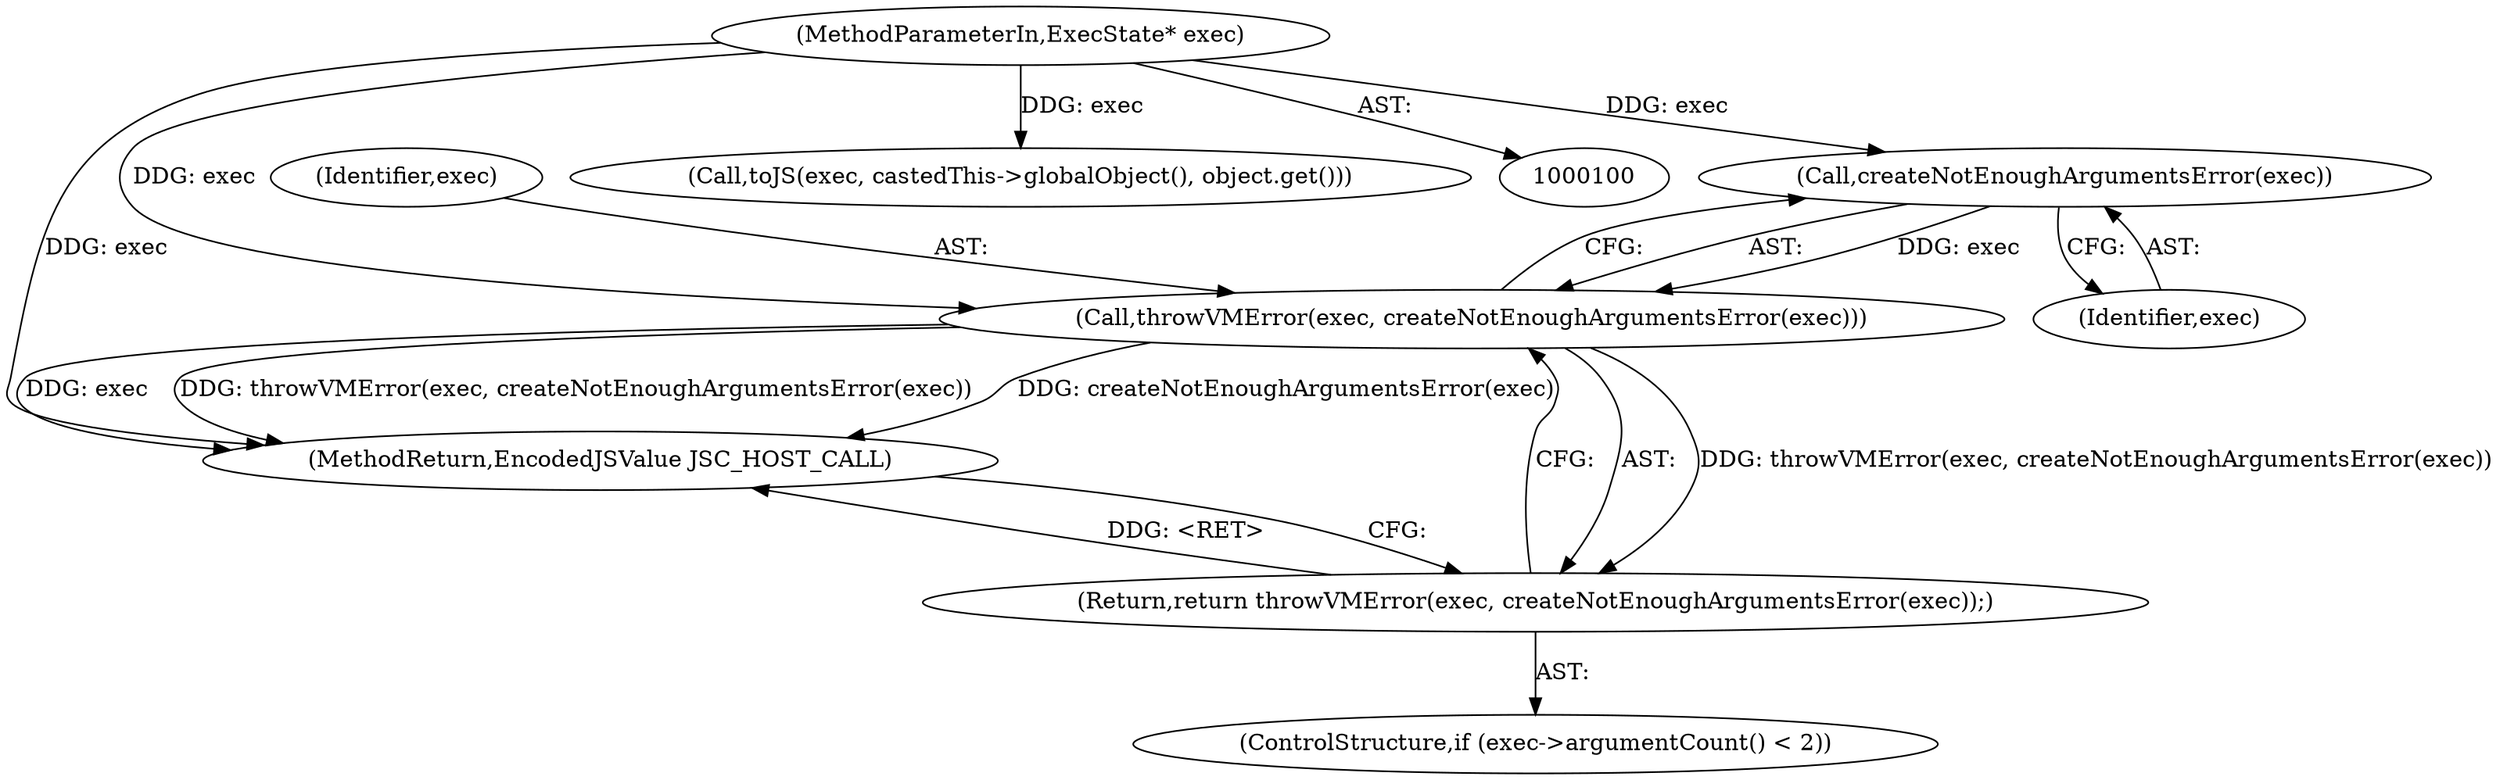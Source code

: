 digraph "0_Chrome_b944f670bb7a8a919daac497a4ea0536c954c201_53@API" {
"1000111" [label="(Call,createNotEnoughArgumentsError(exec))"];
"1000101" [label="(MethodParameterIn,ExecState* exec)"];
"1000109" [label="(Call,throwVMError(exec, createNotEnoughArgumentsError(exec)))"];
"1000108" [label="(Return,return throwVMError(exec, createNotEnoughArgumentsError(exec));)"];
"1000101" [label="(MethodParameterIn,ExecState* exec)"];
"1000145" [label="(MethodReturn,EncodedJSValue JSC_HOST_CALL)"];
"1000111" [label="(Call,createNotEnoughArgumentsError(exec))"];
"1000108" [label="(Return,return throwVMError(exec, createNotEnoughArgumentsError(exec));)"];
"1000110" [label="(Identifier,exec)"];
"1000141" [label="(Call,toJS(exec, castedThis->globalObject(), object.get()))"];
"1000109" [label="(Call,throwVMError(exec, createNotEnoughArgumentsError(exec)))"];
"1000104" [label="(ControlStructure,if (exec->argumentCount() < 2))"];
"1000112" [label="(Identifier,exec)"];
"1000111" -> "1000109"  [label="AST: "];
"1000111" -> "1000112"  [label="CFG: "];
"1000112" -> "1000111"  [label="AST: "];
"1000109" -> "1000111"  [label="CFG: "];
"1000111" -> "1000109"  [label="DDG: exec"];
"1000101" -> "1000111"  [label="DDG: exec"];
"1000101" -> "1000100"  [label="AST: "];
"1000101" -> "1000145"  [label="DDG: exec"];
"1000101" -> "1000109"  [label="DDG: exec"];
"1000101" -> "1000141"  [label="DDG: exec"];
"1000109" -> "1000108"  [label="AST: "];
"1000110" -> "1000109"  [label="AST: "];
"1000108" -> "1000109"  [label="CFG: "];
"1000109" -> "1000145"  [label="DDG: createNotEnoughArgumentsError(exec)"];
"1000109" -> "1000145"  [label="DDG: exec"];
"1000109" -> "1000145"  [label="DDG: throwVMError(exec, createNotEnoughArgumentsError(exec))"];
"1000109" -> "1000108"  [label="DDG: throwVMError(exec, createNotEnoughArgumentsError(exec))"];
"1000108" -> "1000104"  [label="AST: "];
"1000145" -> "1000108"  [label="CFG: "];
"1000108" -> "1000145"  [label="DDG: <RET>"];
}
